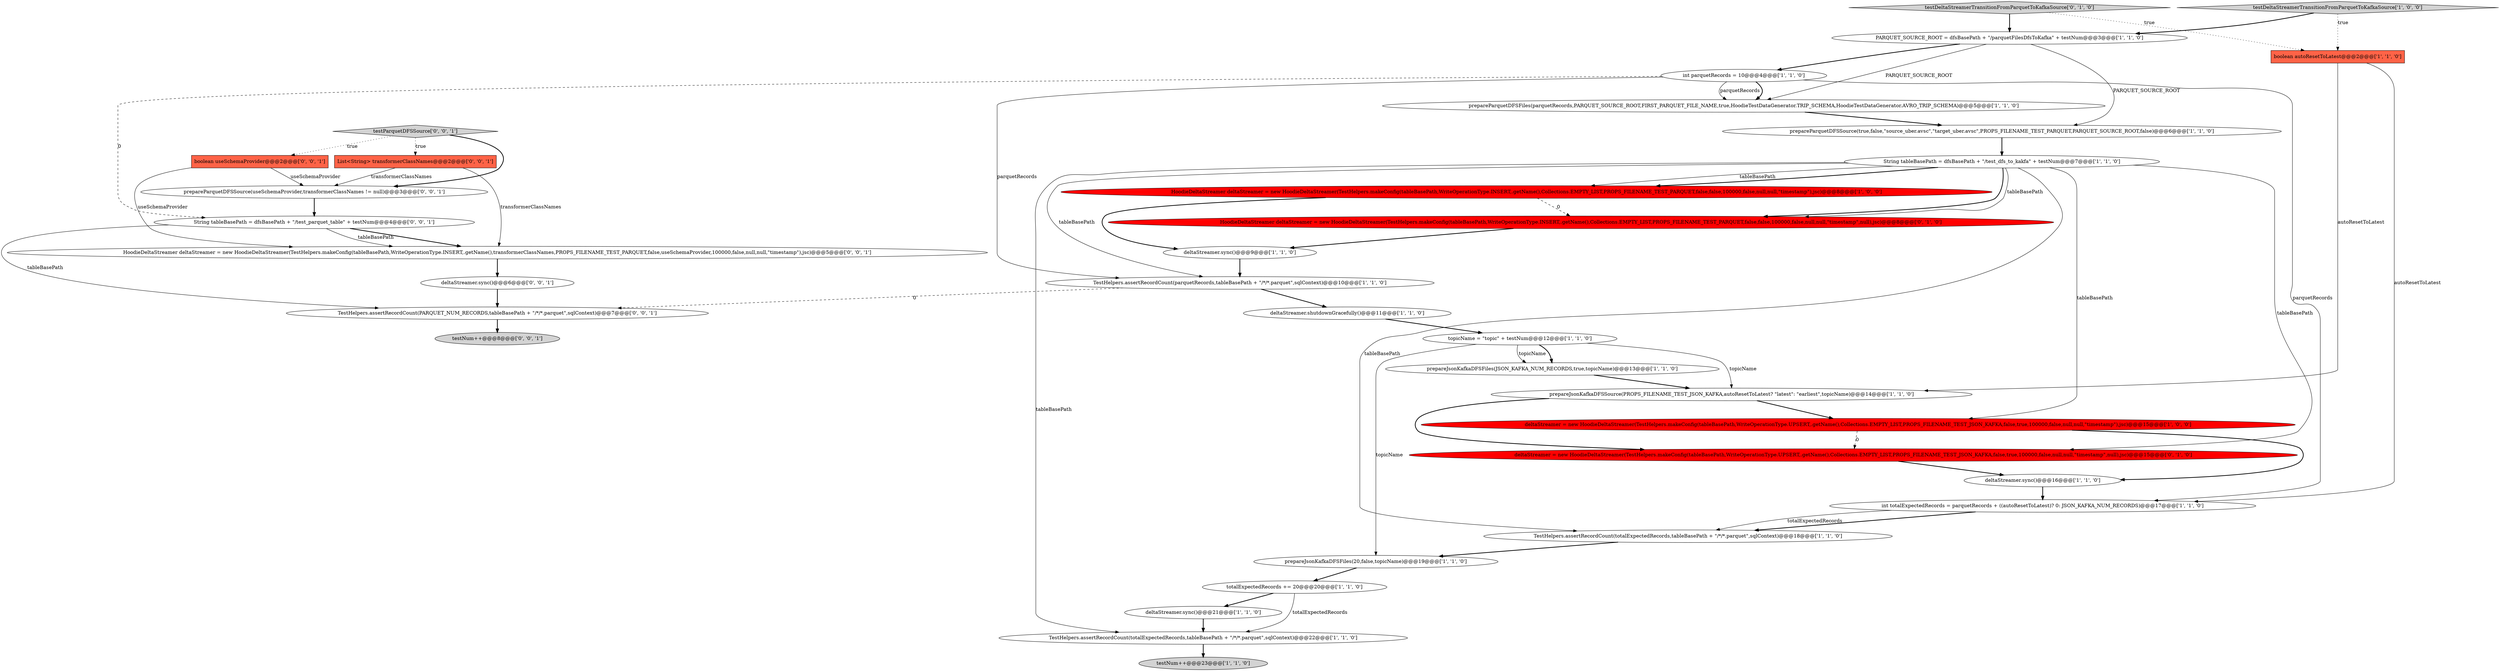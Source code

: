 digraph {
26 [style = filled, label = "List<String> transformerClassNames@@@2@@@['0', '0', '1']", fillcolor = tomato, shape = box image = "AAA0AAABBB3BBB"];
13 [style = filled, label = "String tableBasePath = dfsBasePath + \"/test_dfs_to_kakfa\" + testNum@@@7@@@['1', '1', '0']", fillcolor = white, shape = ellipse image = "AAA0AAABBB1BBB"];
9 [style = filled, label = "TestHelpers.assertRecordCount(totalExpectedRecords,tableBasePath + \"/*/*.parquet\",sqlContext)@@@18@@@['1', '1', '0']", fillcolor = white, shape = ellipse image = "AAA0AAABBB1BBB"];
11 [style = filled, label = "testDeltaStreamerTransitionFromParquetToKafkaSource['1', '0', '0']", fillcolor = lightgray, shape = diamond image = "AAA0AAABBB1BBB"];
15 [style = filled, label = "deltaStreamer = new HoodieDeltaStreamer(TestHelpers.makeConfig(tableBasePath,WriteOperationType.UPSERT,.getName(),Collections.EMPTY_LIST,PROPS_FILENAME_TEST_JSON_KAFKA,false,true,100000,false,null,null,\"timestamp\"),jsc)@@@15@@@['1', '0', '0']", fillcolor = red, shape = ellipse image = "AAA1AAABBB1BBB"];
31 [style = filled, label = "boolean useSchemaProvider@@@2@@@['0', '0', '1']", fillcolor = tomato, shape = box image = "AAA0AAABBB3BBB"];
7 [style = filled, label = "int totalExpectedRecords = parquetRecords + ((autoResetToLatest)? 0: JSON_KAFKA_NUM_RECORDS)@@@17@@@['1', '1', '0']", fillcolor = white, shape = ellipse image = "AAA0AAABBB1BBB"];
8 [style = filled, label = "PARQUET_SOURCE_ROOT = dfsBasePath + \"/parquetFilesDfsToKafka\" + testNum@@@3@@@['1', '1', '0']", fillcolor = white, shape = ellipse image = "AAA0AAABBB1BBB"];
33 [style = filled, label = "testNum++@@@8@@@['0', '0', '1']", fillcolor = lightgray, shape = ellipse image = "AAA0AAABBB3BBB"];
0 [style = filled, label = "prepareJsonKafkaDFSSource(PROPS_FILENAME_TEST_JSON_KAFKA,autoResetToLatest? \"latest\": \"earliest\",topicName)@@@14@@@['1', '1', '0']", fillcolor = white, shape = ellipse image = "AAA0AAABBB1BBB"];
2 [style = filled, label = "prepareParquetDFSSource(true,false,\"source_uber.avsc\",\"target_uber.avsc\",PROPS_FILENAME_TEST_PARQUET,PARQUET_SOURCE_ROOT,false)@@@6@@@['1', '1', '0']", fillcolor = white, shape = ellipse image = "AAA0AAABBB1BBB"];
17 [style = filled, label = "prepareParquetDFSFiles(parquetRecords,PARQUET_SOURCE_ROOT,FIRST_PARQUET_FILE_NAME,true,HoodieTestDataGenerator.TRIP_SCHEMA,HoodieTestDataGenerator.AVRO_TRIP_SCHEMA)@@@5@@@['1', '1', '0']", fillcolor = white, shape = ellipse image = "AAA0AAABBB1BBB"];
19 [style = filled, label = "TestHelpers.assertRecordCount(totalExpectedRecords,tableBasePath + \"/*/*.parquet\",sqlContext)@@@22@@@['1', '1', '0']", fillcolor = white, shape = ellipse image = "AAA0AAABBB1BBB"];
3 [style = filled, label = "deltaStreamer.sync()@@@9@@@['1', '1', '0']", fillcolor = white, shape = ellipse image = "AAA0AAABBB1BBB"];
6 [style = filled, label = "deltaStreamer.sync()@@@21@@@['1', '1', '0']", fillcolor = white, shape = ellipse image = "AAA0AAABBB1BBB"];
12 [style = filled, label = "int parquetRecords = 10@@@4@@@['1', '1', '0']", fillcolor = white, shape = ellipse image = "AAA0AAABBB1BBB"];
18 [style = filled, label = "boolean autoResetToLatest@@@2@@@['1', '1', '0']", fillcolor = tomato, shape = box image = "AAA0AAABBB1BBB"];
30 [style = filled, label = "testParquetDFSSource['0', '0', '1']", fillcolor = lightgray, shape = diamond image = "AAA0AAABBB3BBB"];
5 [style = filled, label = "totalExpectedRecords += 20@@@20@@@['1', '1', '0']", fillcolor = white, shape = ellipse image = "AAA0AAABBB1BBB"];
22 [style = filled, label = "TestHelpers.assertRecordCount(parquetRecords,tableBasePath + \"/*/*.parquet\",sqlContext)@@@10@@@['1', '1', '0']", fillcolor = white, shape = ellipse image = "AAA0AAABBB1BBB"];
27 [style = filled, label = "HoodieDeltaStreamer deltaStreamer = new HoodieDeltaStreamer(TestHelpers.makeConfig(tableBasePath,WriteOperationType.INSERT,.getName(),transformerClassNames,PROPS_FILENAME_TEST_PARQUET,false,useSchemaProvider,100000,false,null,null,\"timestamp\"),jsc)@@@5@@@['0', '0', '1']", fillcolor = white, shape = ellipse image = "AAA0AAABBB3BBB"];
29 [style = filled, label = "prepareParquetDFSSource(useSchemaProvider,transformerClassNames != null)@@@3@@@['0', '0', '1']", fillcolor = white, shape = ellipse image = "AAA0AAABBB3BBB"];
10 [style = filled, label = "prepareJsonKafkaDFSFiles(20,false,topicName)@@@19@@@['1', '1', '0']", fillcolor = white, shape = ellipse image = "AAA0AAABBB1BBB"];
16 [style = filled, label = "deltaStreamer.sync()@@@16@@@['1', '1', '0']", fillcolor = white, shape = ellipse image = "AAA0AAABBB1BBB"];
20 [style = filled, label = "deltaStreamer.shutdownGracefully()@@@11@@@['1', '1', '0']", fillcolor = white, shape = ellipse image = "AAA0AAABBB1BBB"];
28 [style = filled, label = "String tableBasePath = dfsBasePath + \"/test_parquet_table\" + testNum@@@4@@@['0', '0', '1']", fillcolor = white, shape = ellipse image = "AAA0AAABBB3BBB"];
34 [style = filled, label = "TestHelpers.assertRecordCount(PARQUET_NUM_RECORDS,tableBasePath + \"/*/*.parquet\",sqlContext)@@@7@@@['0', '0', '1']", fillcolor = white, shape = ellipse image = "AAA0AAABBB3BBB"];
1 [style = filled, label = "testNum++@@@23@@@['1', '1', '0']", fillcolor = lightgray, shape = ellipse image = "AAA0AAABBB1BBB"];
24 [style = filled, label = "testDeltaStreamerTransitionFromParquetToKafkaSource['0', '1', '0']", fillcolor = lightgray, shape = diamond image = "AAA0AAABBB2BBB"];
4 [style = filled, label = "topicName = \"topic\" + testNum@@@12@@@['1', '1', '0']", fillcolor = white, shape = ellipse image = "AAA0AAABBB1BBB"];
21 [style = filled, label = "HoodieDeltaStreamer deltaStreamer = new HoodieDeltaStreamer(TestHelpers.makeConfig(tableBasePath,WriteOperationType.INSERT,.getName(),Collections.EMPTY_LIST,PROPS_FILENAME_TEST_PARQUET,false,false,100000,false,null,null,\"timestamp\"),jsc)@@@8@@@['1', '0', '0']", fillcolor = red, shape = ellipse image = "AAA1AAABBB1BBB"];
23 [style = filled, label = "deltaStreamer = new HoodieDeltaStreamer(TestHelpers.makeConfig(tableBasePath,WriteOperationType.UPSERT,.getName(),Collections.EMPTY_LIST,PROPS_FILENAME_TEST_JSON_KAFKA,false,true,100000,false,null,null,\"timestamp\",null),jsc)@@@15@@@['0', '1', '0']", fillcolor = red, shape = ellipse image = "AAA1AAABBB2BBB"];
14 [style = filled, label = "prepareJsonKafkaDFSFiles(JSON_KAFKA_NUM_RECORDS,true,topicName)@@@13@@@['1', '1', '0']", fillcolor = white, shape = ellipse image = "AAA0AAABBB1BBB"];
25 [style = filled, label = "HoodieDeltaStreamer deltaStreamer = new HoodieDeltaStreamer(TestHelpers.makeConfig(tableBasePath,WriteOperationType.INSERT,.getName(),Collections.EMPTY_LIST,PROPS_FILENAME_TEST_PARQUET,false,false,100000,false,null,null,\"timestamp\",null),jsc)@@@8@@@['0', '1', '0']", fillcolor = red, shape = ellipse image = "AAA1AAABBB2BBB"];
32 [style = filled, label = "deltaStreamer.sync()@@@6@@@['0', '0', '1']", fillcolor = white, shape = ellipse image = "AAA0AAABBB3BBB"];
13->25 [style = bold, label=""];
18->0 [style = solid, label="autoResetToLatest"];
4->14 [style = bold, label=""];
23->16 [style = bold, label=""];
27->32 [style = bold, label=""];
15->23 [style = dashed, label="0"];
8->17 [style = solid, label="PARQUET_SOURCE_ROOT"];
13->22 [style = solid, label="tableBasePath"];
13->9 [style = solid, label="tableBasePath"];
12->17 [style = bold, label=""];
16->7 [style = bold, label=""];
25->3 [style = bold, label=""];
34->33 [style = bold, label=""];
28->34 [style = solid, label="tableBasePath"];
12->22 [style = solid, label="parquetRecords"];
8->2 [style = solid, label="PARQUET_SOURCE_ROOT"];
4->14 [style = solid, label="topicName"];
6->19 [style = bold, label=""];
32->34 [style = bold, label=""];
9->10 [style = bold, label=""];
30->26 [style = dotted, label="true"];
13->21 [style = solid, label="tableBasePath"];
4->10 [style = solid, label="topicName"];
15->16 [style = bold, label=""];
3->22 [style = bold, label=""];
11->18 [style = dotted, label="true"];
22->34 [style = dashed, label="0"];
26->27 [style = solid, label="transformerClassNames"];
0->15 [style = bold, label=""];
31->29 [style = solid, label="useSchemaProvider"];
13->19 [style = solid, label="tableBasePath"];
12->7 [style = solid, label="parquetRecords"];
12->17 [style = solid, label="parquetRecords"];
20->4 [style = bold, label=""];
2->13 [style = bold, label=""];
30->29 [style = bold, label=""];
29->28 [style = bold, label=""];
7->9 [style = bold, label=""];
19->1 [style = bold, label=""];
30->31 [style = dotted, label="true"];
31->27 [style = solid, label="useSchemaProvider"];
5->19 [style = solid, label="totalExpectedRecords"];
13->15 [style = solid, label="tableBasePath"];
17->2 [style = bold, label=""];
22->20 [style = bold, label=""];
14->0 [style = bold, label=""];
10->5 [style = bold, label=""];
26->29 [style = solid, label="transformerClassNames"];
4->0 [style = solid, label="topicName"];
5->6 [style = bold, label=""];
0->23 [style = bold, label=""];
12->28 [style = dashed, label="0"];
18->7 [style = solid, label="autoResetToLatest"];
7->9 [style = solid, label="totalExpectedRecords"];
21->25 [style = dashed, label="0"];
11->8 [style = bold, label=""];
13->25 [style = solid, label="tableBasePath"];
28->27 [style = bold, label=""];
24->8 [style = bold, label=""];
13->21 [style = bold, label=""];
28->27 [style = solid, label="tableBasePath"];
13->23 [style = solid, label="tableBasePath"];
8->12 [style = bold, label=""];
24->18 [style = dotted, label="true"];
21->3 [style = bold, label=""];
}
